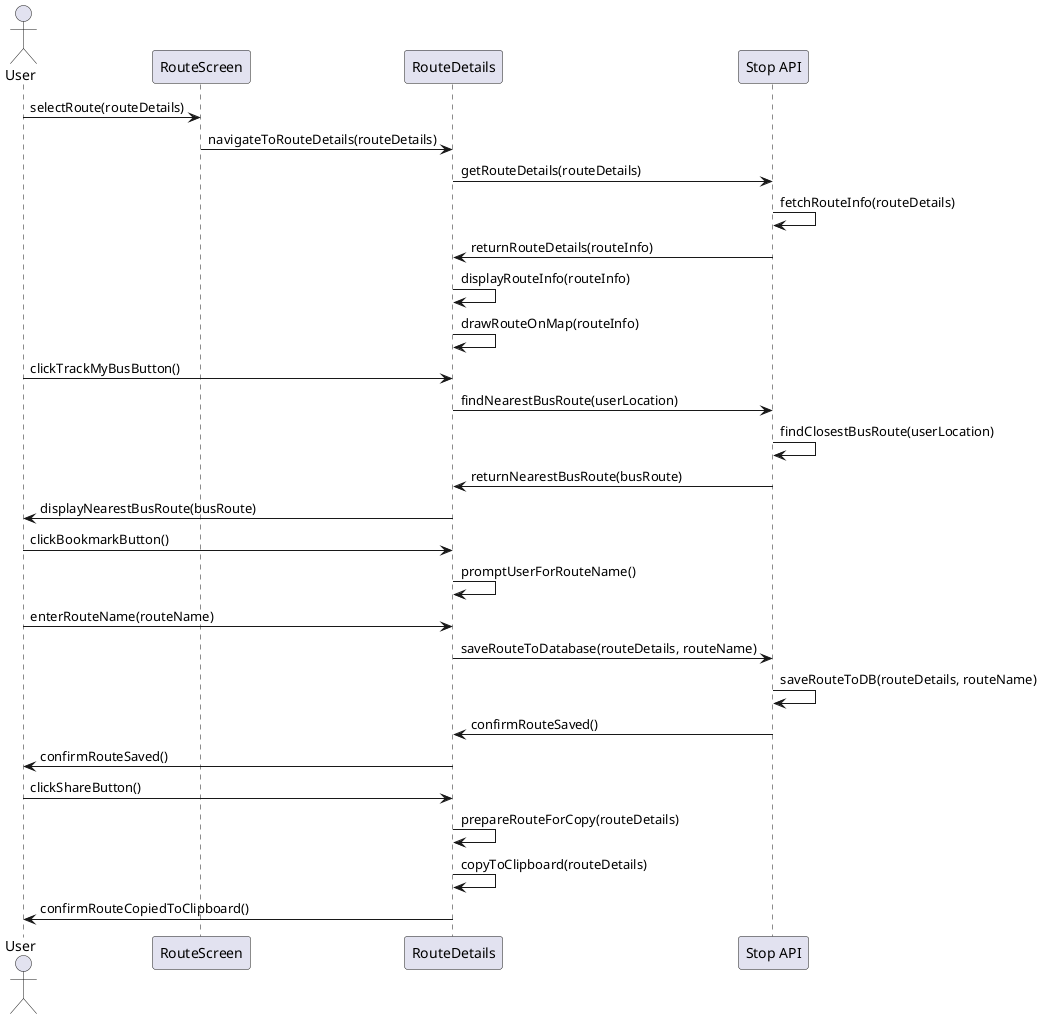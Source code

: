 @startuml

actor User
participant RouteScreen
participant RouteDetails
participant "Stop API" as StopAPI

User -> RouteScreen : selectRoute(routeDetails)
RouteScreen -> RouteDetails : navigateToRouteDetails(routeDetails)
RouteDetails -> StopAPI : getRouteDetails(routeDetails)
StopAPI -> StopAPI : fetchRouteInfo(routeDetails)
StopAPI -> RouteDetails : returnRouteDetails(routeInfo)
RouteDetails -> RouteDetails : displayRouteInfo(routeInfo)
RouteDetails -> RouteDetails : drawRouteOnMap(routeInfo)
User -> RouteDetails : clickTrackMyBusButton()
RouteDetails -> StopAPI : findNearestBusRoute(userLocation)
StopAPI -> StopAPI : findClosestBusRoute(userLocation)
StopAPI -> RouteDetails : returnNearestBusRoute(busRoute)
RouteDetails -> User : displayNearestBusRoute(busRoute)

User -> RouteDetails : clickBookmarkButton()
RouteDetails -> RouteDetails : promptUserForRouteName()
User -> RouteDetails : enterRouteName(routeName)
RouteDetails -> StopAPI : saveRouteToDatabase(routeDetails, routeName)
StopAPI -> StopAPI : saveRouteToDB(routeDetails, routeName)
StopAPI -> RouteDetails : confirmRouteSaved()
RouteDetails -> User : confirmRouteSaved()

User -> RouteDetails : clickShareButton()
RouteDetails -> RouteDetails : prepareRouteForCopy(routeDetails)
RouteDetails -> RouteDetails : copyToClipboard(routeDetails)
RouteDetails -> User : confirmRouteCopiedToClipboard()

@enduml
